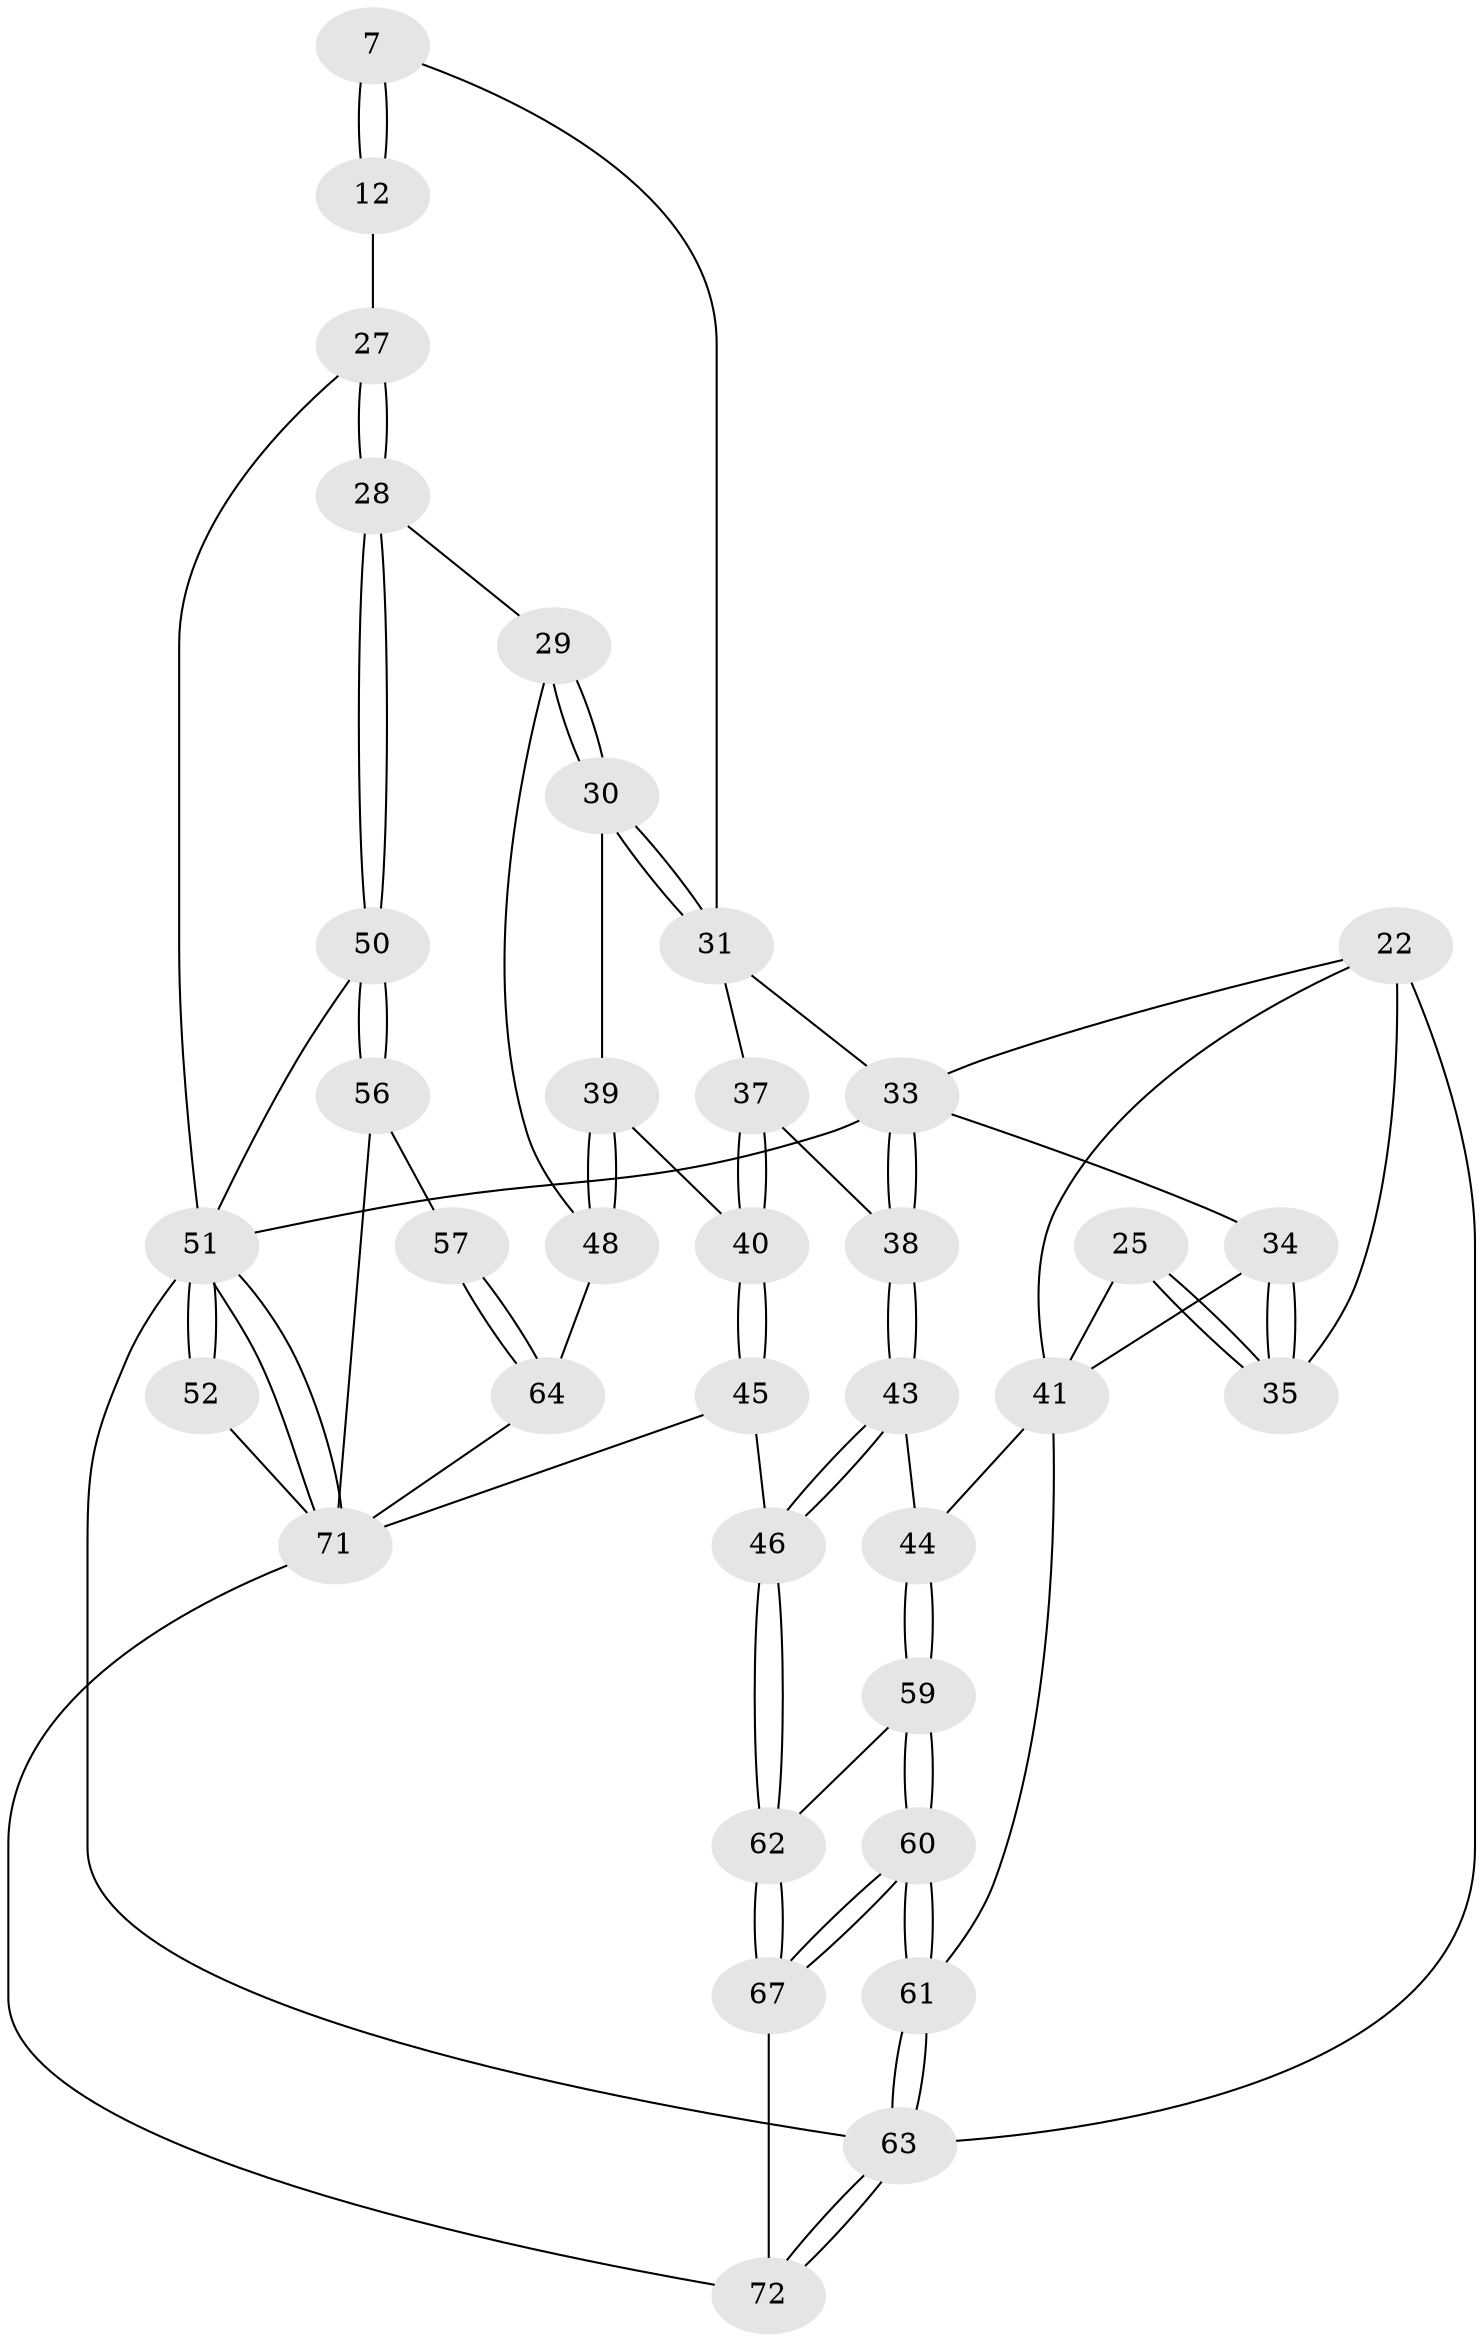 // original degree distribution, {3: 0.027777777777777776, 5: 0.5277777777777778, 6: 0.20833333333333334, 4: 0.2361111111111111}
// Generated by graph-tools (version 1.1) at 2025/00/03/09/25 05:00:19]
// undirected, 36 vertices, 83 edges
graph export_dot {
graph [start="1"]
  node [color=gray90,style=filled];
  7 [pos="+0.6442754757380831+0.1991032404134878"];
  12 [pos="+0.790730338851518+0.21253525278458832",super="+6"];
  22 [pos="+0.080203907009624+0.20641884712346992",super="+19"];
  25 [pos="+0.09480927004738227+0.29229102203809426"];
  27 [pos="+0.9185739910843707+0.34767619055894594",super="+11"];
  28 [pos="+0.8222736608751811+0.4703501005369623"];
  29 [pos="+0.8083758841744709+0.47540199080923556"];
  30 [pos="+0.6755068971703525+0.4168021424923252"];
  31 [pos="+0.572121388434916+0.21279012239717748",super="+8"];
  33 [pos="+0.32152298783611216+0.4211638505011048",super="+16"];
  34 [pos="+0.220319977996625+0.36209074584683737"];
  35 [pos="+0.21892893361872046+0.3506542018419471",super="+21"];
  37 [pos="+0.49102752888066364+0.3466583572851231"];
  38 [pos="+0.3326282072526429+0.4354234450121995"];
  39 [pos="+0.6363642743517182+0.4671907938196497"];
  40 [pos="+0.4939588033847953+0.5174558034871816"];
  41 [pos="+0.07056259733524078+0.5099715463002246",super="+36"];
  43 [pos="+0.335264035591679+0.510992074749268"];
  44 [pos="+0.18606032465596722+0.5701295051226697"];
  45 [pos="+0.44622493682520775+0.5938774335584253"];
  46 [pos="+0.43807714953518634+0.5918872306055395"];
  48 [pos="+0.6270932596061373+0.5865944818875215",super="+47"];
  50 [pos="+1+0.7113269756540687"];
  51 [pos="+1+1",super="+5+49"];
  52 [pos="+1+1"];
  56 [pos="+0.8841106623873654+0.7783432354026488"];
  57 [pos="+0.8279620785140666+0.7783895138281459"];
  59 [pos="+0.2263954218719359+0.7204694018667379"];
  60 [pos="+0+0.8852157478076551"];
  61 [pos="+0+0.8877213497828336",super="+42+24"];
  62 [pos="+0.24969252613239645+0.7355204319536406"];
  63 [pos="+0+1",super="+13"];
  64 [pos="+0.7092323887788455+0.8574751267857665",super="+54+53+58"];
  67 [pos="+0.3324745399889485+0.8940449429623728"];
  71 [pos="+0.7384231702236675+1",super="+70+68+69+65"];
  72 [pos="+0.3313580439472899+1",super="+66"];
  7 -- 12 [weight=2];
  7 -- 12;
  7 -- 31;
  12 -- 27 [weight=2];
  22 -- 35 [weight=2];
  22 -- 63;
  22 -- 41;
  22 -- 33;
  25 -- 35 [weight=2];
  25 -- 35;
  25 -- 41;
  27 -- 28;
  27 -- 28;
  27 -- 51 [weight=2];
  28 -- 29;
  28 -- 50;
  28 -- 50;
  29 -- 30;
  29 -- 30;
  29 -- 48;
  30 -- 31;
  30 -- 31;
  30 -- 39;
  31 -- 37;
  31 -- 33;
  33 -- 34;
  33 -- 38;
  33 -- 38;
  33 -- 51;
  34 -- 35;
  34 -- 35;
  34 -- 41;
  37 -- 38;
  37 -- 40;
  37 -- 40;
  38 -- 43;
  38 -- 43;
  39 -- 40;
  39 -- 48;
  39 -- 48;
  40 -- 45;
  40 -- 45;
  41 -- 44;
  41 -- 61 [weight=2];
  43 -- 44;
  43 -- 46;
  43 -- 46;
  44 -- 59;
  44 -- 59;
  45 -- 46;
  45 -- 71;
  46 -- 62;
  46 -- 62;
  48 -- 64 [weight=2];
  50 -- 56;
  50 -- 56;
  50 -- 51;
  51 -- 52 [weight=2];
  51 -- 52;
  51 -- 71;
  51 -- 71;
  51 -- 63 [weight=2];
  52 -- 71;
  56 -- 57;
  56 -- 71;
  57 -- 64 [weight=2];
  57 -- 64;
  59 -- 60;
  59 -- 60;
  59 -- 62;
  60 -- 61;
  60 -- 61;
  60 -- 67;
  60 -- 67;
  61 -- 63 [weight=2];
  61 -- 63;
  62 -- 67;
  62 -- 67;
  63 -- 72;
  63 -- 72;
  64 -- 71 [weight=2];
  67 -- 72;
  71 -- 72 [weight=2];
}
